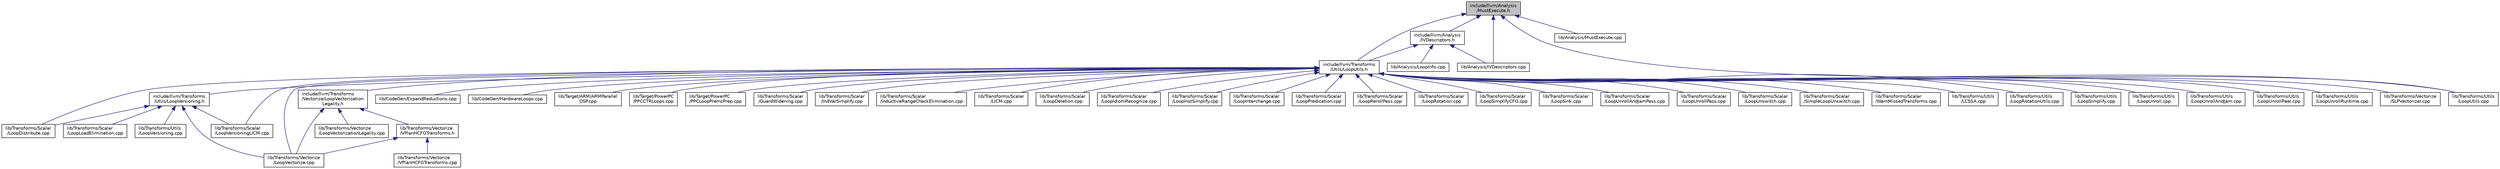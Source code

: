 digraph "include/llvm/Analysis/MustExecute.h"
{
 // LATEX_PDF_SIZE
  bgcolor="transparent";
  edge [fontname="Helvetica",fontsize="10",labelfontname="Helvetica",labelfontsize="10"];
  node [fontname="Helvetica",fontsize="10",shape="box"];
  Node1 [label="include/llvm/Analysis\l/MustExecute.h",height=0.2,width=0.4,color="black", fillcolor="grey75", style="filled", fontcolor="black",tooltip="Contains a collection of routines for determining if a given instruction is guaranteed to execute if ..."];
  Node1 -> Node2 [dir="back",color="midnightblue",fontsize="10",style="solid",fontname="Helvetica"];
  Node2 [label="include/llvm/Analysis\l/IVDescriptors.h",height=0.2,width=0.4,color="black",URL="$IVDescriptors_8h.html",tooltip=" "];
  Node2 -> Node3 [dir="back",color="midnightblue",fontsize="10",style="solid",fontname="Helvetica"];
  Node3 [label="include/llvm/Transforms\l/Utils/LoopUtils.h",height=0.2,width=0.4,color="black",URL="$LoopUtils_8h.html",tooltip=" "];
  Node3 -> Node4 [dir="back",color="midnightblue",fontsize="10",style="solid",fontname="Helvetica"];
  Node4 [label="include/llvm/Transforms\l/Utils/LoopVersioning.h",height=0.2,width=0.4,color="black",URL="$LoopVersioning_8h.html",tooltip=" "];
  Node4 -> Node5 [dir="back",color="midnightblue",fontsize="10",style="solid",fontname="Helvetica"];
  Node5 [label="lib/Transforms/Scalar\l/LoopDistribute.cpp",height=0.2,width=0.4,color="black",URL="$LoopDistribute_8cpp.html",tooltip=" "];
  Node4 -> Node6 [dir="back",color="midnightblue",fontsize="10",style="solid",fontname="Helvetica"];
  Node6 [label="lib/Transforms/Scalar\l/LoopLoadElimination.cpp",height=0.2,width=0.4,color="black",URL="$LoopLoadElimination_8cpp.html",tooltip=" "];
  Node4 -> Node7 [dir="back",color="midnightblue",fontsize="10",style="solid",fontname="Helvetica"];
  Node7 [label="lib/Transforms/Scalar\l/LoopVersioningLICM.cpp",height=0.2,width=0.4,color="black",URL="$LoopVersioningLICM_8cpp.html",tooltip=" "];
  Node4 -> Node8 [dir="back",color="midnightblue",fontsize="10",style="solid",fontname="Helvetica"];
  Node8 [label="lib/Transforms/Utils\l/LoopVersioning.cpp",height=0.2,width=0.4,color="black",URL="$LoopVersioning_8cpp.html",tooltip=" "];
  Node4 -> Node9 [dir="back",color="midnightblue",fontsize="10",style="solid",fontname="Helvetica"];
  Node9 [label="lib/Transforms/Vectorize\l/LoopVectorize.cpp",height=0.2,width=0.4,color="black",URL="$LoopVectorize_8cpp.html",tooltip=" "];
  Node3 -> Node10 [dir="back",color="midnightblue",fontsize="10",style="solid",fontname="Helvetica"];
  Node10 [label="include/llvm/Transforms\l/Vectorize/LoopVectorization\lLegality.h",height=0.2,width=0.4,color="black",URL="$LoopVectorizationLegality_8h.html",tooltip="This file defines the LoopVectorizationLegality class."];
  Node10 -> Node11 [dir="back",color="midnightblue",fontsize="10",style="solid",fontname="Helvetica"];
  Node11 [label="lib/Transforms/Vectorize\l/LoopVectorizationLegality.cpp",height=0.2,width=0.4,color="black",URL="$LoopVectorizationLegality_8cpp.html",tooltip=" "];
  Node10 -> Node9 [dir="back",color="midnightblue",fontsize="10",style="solid",fontname="Helvetica"];
  Node10 -> Node12 [dir="back",color="midnightblue",fontsize="10",style="solid",fontname="Helvetica"];
  Node12 [label="lib/Transforms/Vectorize\l/VPlanHCFGTransforms.h",height=0.2,width=0.4,color="black",URL="$VPlanHCFGTransforms_8h.html",tooltip="This file provides utility VPlan to VPlan transformations."];
  Node12 -> Node9 [dir="back",color="midnightblue",fontsize="10",style="solid",fontname="Helvetica"];
  Node12 -> Node13 [dir="back",color="midnightblue",fontsize="10",style="solid",fontname="Helvetica"];
  Node13 [label="lib/Transforms/Vectorize\l/VPlanHCFGTransforms.cpp",height=0.2,width=0.4,color="black",URL="$VPlanHCFGTransforms_8cpp.html",tooltip="This file implements a set of utility VPlan to VPlan transformations."];
  Node3 -> Node14 [dir="back",color="midnightblue",fontsize="10",style="solid",fontname="Helvetica"];
  Node14 [label="lib/CodeGen/ExpandReductions.cpp",height=0.2,width=0.4,color="black",URL="$ExpandReductions_8cpp.html",tooltip=" "];
  Node3 -> Node15 [dir="back",color="midnightblue",fontsize="10",style="solid",fontname="Helvetica"];
  Node15 [label="lib/CodeGen/HardwareLoops.cpp",height=0.2,width=0.4,color="black",URL="$HardwareLoops_8cpp.html",tooltip="Insert hardware loop intrinsics into loops which are deemed profitable by the target,..."];
  Node3 -> Node16 [dir="back",color="midnightblue",fontsize="10",style="solid",fontname="Helvetica"];
  Node16 [label="lib/Target/ARM/ARMParallel\lDSP.cpp",height=0.2,width=0.4,color="black",URL="$ARMParallelDSP_8cpp.html",tooltip="Armv6 introduced instructions to perform 32-bit SIMD operations."];
  Node3 -> Node17 [dir="back",color="midnightblue",fontsize="10",style="solid",fontname="Helvetica"];
  Node17 [label="lib/Target/PowerPC\l/PPCCTRLoops.cpp",height=0.2,width=0.4,color="black",URL="$PPCCTRLoops_8cpp.html",tooltip=" "];
  Node3 -> Node18 [dir="back",color="midnightblue",fontsize="10",style="solid",fontname="Helvetica"];
  Node18 [label="lib/Target/PowerPC\l/PPCLoopPreIncPrep.cpp",height=0.2,width=0.4,color="black",URL="$PPCLoopPreIncPrep_8cpp.html",tooltip=" "];
  Node3 -> Node19 [dir="back",color="midnightblue",fontsize="10",style="solid",fontname="Helvetica"];
  Node19 [label="lib/Transforms/Scalar\l/GuardWidening.cpp",height=0.2,width=0.4,color="black",URL="$GuardWidening_8cpp.html",tooltip=" "];
  Node3 -> Node20 [dir="back",color="midnightblue",fontsize="10",style="solid",fontname="Helvetica"];
  Node20 [label="lib/Transforms/Scalar\l/IndVarSimplify.cpp",height=0.2,width=0.4,color="black",URL="$IndVarSimplify_8cpp.html",tooltip=" "];
  Node3 -> Node21 [dir="back",color="midnightblue",fontsize="10",style="solid",fontname="Helvetica"];
  Node21 [label="lib/Transforms/Scalar\l/InductiveRangeCheckElimination.cpp",height=0.2,width=0.4,color="black",URL="$InductiveRangeCheckElimination_8cpp.html",tooltip=" "];
  Node3 -> Node22 [dir="back",color="midnightblue",fontsize="10",style="solid",fontname="Helvetica"];
  Node22 [label="lib/Transforms/Scalar\l/LICM.cpp",height=0.2,width=0.4,color="black",URL="$LICM_8cpp.html",tooltip=" "];
  Node3 -> Node23 [dir="back",color="midnightblue",fontsize="10",style="solid",fontname="Helvetica"];
  Node23 [label="lib/Transforms/Scalar\l/LoopDeletion.cpp",height=0.2,width=0.4,color="black",URL="$LoopDeletion_8cpp.html",tooltip=" "];
  Node3 -> Node5 [dir="back",color="midnightblue",fontsize="10",style="solid",fontname="Helvetica"];
  Node3 -> Node24 [dir="back",color="midnightblue",fontsize="10",style="solid",fontname="Helvetica"];
  Node24 [label="lib/Transforms/Scalar\l/LoopIdiomRecognize.cpp",height=0.2,width=0.4,color="black",URL="$LoopIdiomRecognize_8cpp.html",tooltip=" "];
  Node3 -> Node25 [dir="back",color="midnightblue",fontsize="10",style="solid",fontname="Helvetica"];
  Node25 [label="lib/Transforms/Scalar\l/LoopInstSimplify.cpp",height=0.2,width=0.4,color="black",URL="$LoopInstSimplify_8cpp.html",tooltip=" "];
  Node3 -> Node26 [dir="back",color="midnightblue",fontsize="10",style="solid",fontname="Helvetica"];
  Node26 [label="lib/Transforms/Scalar\l/LoopInterchange.cpp",height=0.2,width=0.4,color="black",URL="$LoopInterchange_8cpp.html",tooltip=" "];
  Node3 -> Node27 [dir="back",color="midnightblue",fontsize="10",style="solid",fontname="Helvetica"];
  Node27 [label="lib/Transforms/Scalar\l/LoopPredication.cpp",height=0.2,width=0.4,color="black",URL="$LoopPredication_8cpp.html",tooltip=" "];
  Node3 -> Node28 [dir="back",color="midnightblue",fontsize="10",style="solid",fontname="Helvetica"];
  Node28 [label="lib/Transforms/Scalar\l/LoopRerollPass.cpp",height=0.2,width=0.4,color="black",URL="$LoopRerollPass_8cpp.html",tooltip=" "];
  Node3 -> Node29 [dir="back",color="midnightblue",fontsize="10",style="solid",fontname="Helvetica"];
  Node29 [label="lib/Transforms/Scalar\l/LoopRotation.cpp",height=0.2,width=0.4,color="black",URL="$LoopRotation_8cpp.html",tooltip=" "];
  Node3 -> Node30 [dir="back",color="midnightblue",fontsize="10",style="solid",fontname="Helvetica"];
  Node30 [label="lib/Transforms/Scalar\l/LoopSimplifyCFG.cpp",height=0.2,width=0.4,color="black",URL="$LoopSimplifyCFG_8cpp.html",tooltip=" "];
  Node3 -> Node31 [dir="back",color="midnightblue",fontsize="10",style="solid",fontname="Helvetica"];
  Node31 [label="lib/Transforms/Scalar\l/LoopSink.cpp",height=0.2,width=0.4,color="black",URL="$LoopSink_8cpp.html",tooltip=" "];
  Node3 -> Node32 [dir="back",color="midnightblue",fontsize="10",style="solid",fontname="Helvetica"];
  Node32 [label="lib/Transforms/Scalar\l/LoopUnrollAndJamPass.cpp",height=0.2,width=0.4,color="black",URL="$LoopUnrollAndJamPass_8cpp.html",tooltip=" "];
  Node3 -> Node33 [dir="back",color="midnightblue",fontsize="10",style="solid",fontname="Helvetica"];
  Node33 [label="lib/Transforms/Scalar\l/LoopUnrollPass.cpp",height=0.2,width=0.4,color="black",URL="$LoopUnrollPass_8cpp.html",tooltip=" "];
  Node3 -> Node34 [dir="back",color="midnightblue",fontsize="10",style="solid",fontname="Helvetica"];
  Node34 [label="lib/Transforms/Scalar\l/LoopUnswitch.cpp",height=0.2,width=0.4,color="black",URL="$LoopUnswitch_8cpp.html",tooltip=" "];
  Node3 -> Node7 [dir="back",color="midnightblue",fontsize="10",style="solid",fontname="Helvetica"];
  Node3 -> Node35 [dir="back",color="midnightblue",fontsize="10",style="solid",fontname="Helvetica"];
  Node35 [label="lib/Transforms/Scalar\l/SimpleLoopUnswitch.cpp",height=0.2,width=0.4,color="black",URL="$SimpleLoopUnswitch_8cpp.html",tooltip=" "];
  Node3 -> Node36 [dir="back",color="midnightblue",fontsize="10",style="solid",fontname="Helvetica"];
  Node36 [label="lib/Transforms/Scalar\l/WarnMissedTransforms.cpp",height=0.2,width=0.4,color="black",URL="$WarnMissedTransforms_8cpp.html",tooltip=" "];
  Node3 -> Node37 [dir="back",color="midnightblue",fontsize="10",style="solid",fontname="Helvetica"];
  Node37 [label="lib/Transforms/Utils\l/LCSSA.cpp",height=0.2,width=0.4,color="black",URL="$LCSSA_8cpp.html",tooltip=" "];
  Node3 -> Node38 [dir="back",color="midnightblue",fontsize="10",style="solid",fontname="Helvetica"];
  Node38 [label="lib/Transforms/Utils\l/LoopRotationUtils.cpp",height=0.2,width=0.4,color="black",URL="$LoopRotationUtils_8cpp.html",tooltip=" "];
  Node3 -> Node39 [dir="back",color="midnightblue",fontsize="10",style="solid",fontname="Helvetica"];
  Node39 [label="lib/Transforms/Utils\l/LoopSimplify.cpp",height=0.2,width=0.4,color="black",URL="$LoopSimplify_8cpp.html",tooltip=" "];
  Node3 -> Node40 [dir="back",color="midnightblue",fontsize="10",style="solid",fontname="Helvetica"];
  Node40 [label="lib/Transforms/Utils\l/LoopUnroll.cpp",height=0.2,width=0.4,color="black",URL="$LoopUnroll_8cpp.html",tooltip=" "];
  Node3 -> Node41 [dir="back",color="midnightblue",fontsize="10",style="solid",fontname="Helvetica"];
  Node41 [label="lib/Transforms/Utils\l/LoopUnrollAndJam.cpp",height=0.2,width=0.4,color="black",URL="$LoopUnrollAndJam_8cpp.html",tooltip=" "];
  Node3 -> Node42 [dir="back",color="midnightblue",fontsize="10",style="solid",fontname="Helvetica"];
  Node42 [label="lib/Transforms/Utils\l/LoopUnrollPeel.cpp",height=0.2,width=0.4,color="black",URL="$LoopUnrollPeel_8cpp.html",tooltip=" "];
  Node3 -> Node43 [dir="back",color="midnightblue",fontsize="10",style="solid",fontname="Helvetica"];
  Node43 [label="lib/Transforms/Utils\l/LoopUnrollRuntime.cpp",height=0.2,width=0.4,color="black",URL="$LoopUnrollRuntime_8cpp.html",tooltip=" "];
  Node3 -> Node44 [dir="back",color="midnightblue",fontsize="10",style="solid",fontname="Helvetica"];
  Node44 [label="lib/Transforms/Utils\l/LoopUtils.cpp",height=0.2,width=0.4,color="black",URL="$LoopUtils_8cpp.html",tooltip=" "];
  Node3 -> Node9 [dir="back",color="midnightblue",fontsize="10",style="solid",fontname="Helvetica"];
  Node3 -> Node45 [dir="back",color="midnightblue",fontsize="10",style="solid",fontname="Helvetica"];
  Node45 [label="lib/Transforms/Vectorize\l/SLPVectorizer.cpp",height=0.2,width=0.4,color="black",URL="$SLPVectorizer_8cpp.html",tooltip=" "];
  Node2 -> Node46 [dir="back",color="midnightblue",fontsize="10",style="solid",fontname="Helvetica"];
  Node46 [label="lib/Analysis/IVDescriptors.cpp",height=0.2,width=0.4,color="black",URL="$IVDescriptors_8cpp.html",tooltip=" "];
  Node2 -> Node47 [dir="back",color="midnightblue",fontsize="10",style="solid",fontname="Helvetica"];
  Node47 [label="lib/Analysis/LoopInfo.cpp",height=0.2,width=0.4,color="black",URL="$LoopInfo_8cpp.html",tooltip=" "];
  Node1 -> Node3 [dir="back",color="midnightblue",fontsize="10",style="solid",fontname="Helvetica"];
  Node1 -> Node46 [dir="back",color="midnightblue",fontsize="10",style="solid",fontname="Helvetica"];
  Node1 -> Node48 [dir="back",color="midnightblue",fontsize="10",style="solid",fontname="Helvetica"];
  Node48 [label="lib/Analysis/MustExecute.cpp",height=0.2,width=0.4,color="black",URL="$MustExecute_8cpp.html",tooltip=" "];
  Node1 -> Node44 [dir="back",color="midnightblue",fontsize="10",style="solid",fontname="Helvetica"];
}

